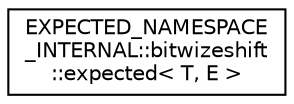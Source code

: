 digraph "Graphical Class Hierarchy"
{
  edge [fontname="Helvetica",fontsize="10",labelfontname="Helvetica",labelfontsize="10"];
  node [fontname="Helvetica",fontsize="10",shape=record];
  rankdir="LR";
  Node0 [label="EXPECTED_NAMESPACE\l_INTERNAL::bitwizeshift\l::expected\< T, E \>",height=0.2,width=0.4,color="black", fillcolor="white", style="filled",URL="$df/d25/class_e_x_p_e_c_t_e_d___n_a_m_e_s_p_a_c_e___i_n_t_e_r_n_a_l_1_1bitwizeshift_1_1expected.html",tooltip="The class template expected manages expected results from APIs, while encoding possible failure condi..."];
}
